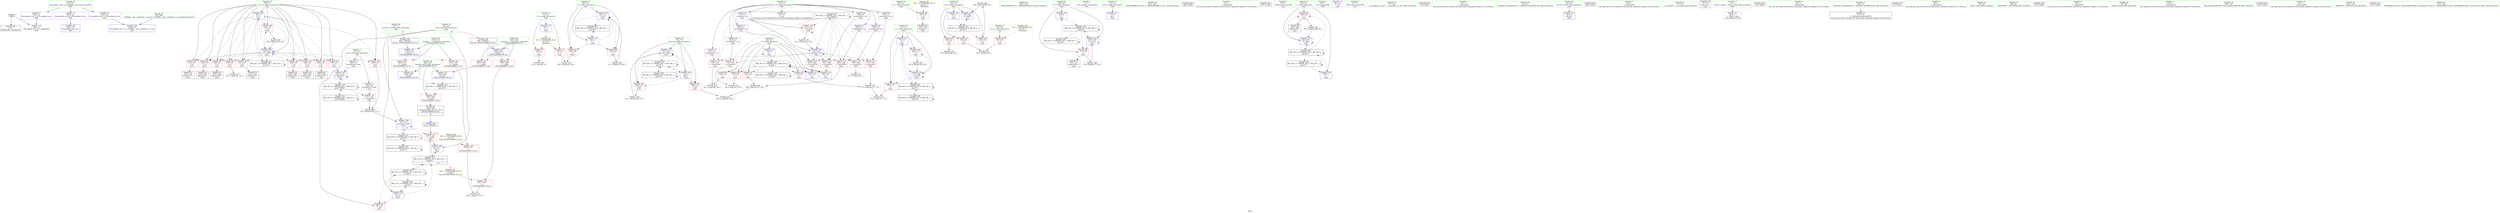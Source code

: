 digraph "SVFG" {
	label="SVFG";

	Node0x559f73085ac0 [shape=record,color=grey,label="{NodeID: 0\nNullPtr}"];
	Node0x559f73085ac0 -> Node0x559f730ab930[style=solid];
	Node0x559f73085ac0 -> Node0x559f730b0db0[style=solid];
	Node0x559f730ab1f0 [shape=record,color=red,label="{NodeID: 97\n159\<--70\n\<--i11\nmain\n}"];
	Node0x559f730ab1f0 -> Node0x559f730abf70[style=solid];
	Node0x559f73090f30 [shape=record,color=green,label="{NodeID: 14\n8\<--10\nn\<--n_field_insensitive\nGlob }"];
	Node0x559f73090f30 -> Node0x559f730ad2b0[style=solid];
	Node0x559f73090f30 -> Node0x559f730ad380[style=solid];
	Node0x559f73090f30 -> Node0x559f730b09e0[style=solid];
	Node0x559f730aad30 [shape=record,color=red,label="{NodeID: 111\n154\<--153\n\<--arrayidx21\nmain\n}"];
	Node0x559f730aad30 -> Node0x559f730b70d0[style=solid];
	Node0x559f730a9750 [shape=record,color=green,label="{NodeID: 28\n60\<--61\na\<--a_field_insensitive\nmain\n}"];
	Node0x559f730a9750 -> Node0x559f730ad930[style=solid];
	Node0x559f730b6650 [shape=record,color=grey,label="{NodeID: 208\n240 = Binary(239, 90, )\n}"];
	Node0x559f730b6650 -> Node0x559f730b2090[style=solid];
	Node0x559f730b0910 [shape=record,color=red,label="{NodeID: 125\n277\<--276\n\<--\n_ZSt3minIiERKT_S2_S2_\n}"];
	Node0x559f730b0910 -> Node0x559f730b6dd0[style=solid];
	Node0x559f730aa3a0 [shape=record,color=green,label="{NodeID: 42\n129\<--130\n_ZNSolsEPFRSoS_E\<--_ZNSolsEPFRSoS_E_field_insensitive\n}"];
	Node0x559f730b1530 [shape=record,color=blue,label="{NodeID: 139\n68\<--9\nr\<--\nmain\n}"];
	Node0x559f730b1530 -> Node0x559f730c0710[style=dashed];
	Node0x559f730ac040 [shape=record,color=black,label="{NodeID: 56\n169\<--168\nidxprom30\<--\nmain\n}"];
	Node0x559f730b2090 [shape=record,color=blue,label="{NodeID: 153\n56\<--240\ntt\<--inc66\nmain\n}"];
	Node0x559f730b2090 -> Node0x559f730c5520[style=dashed];
	Node0x559f730acba0 [shape=record,color=purple,label="{NodeID: 70\n200\<--13\narrayidx45\<--col\nmain\n}"];
	Node0x559f730acba0 -> Node0x559f730b0170[style=solid];
	Node0x559f730c7e10 [shape=record,color=black,label="{NodeID: 250\nMR_28V_2 = PHI(MR_28V_3, MR_28V_1, )\npts\{77 \}\n}"];
	Node0x559f730c7e10 -> Node0x559f730c1b10[style=dashed];
	Node0x559f730c7e10 -> Node0x559f730c7e10[style=dashed];
	Node0x559f730ad790 [shape=record,color=red,label="{NodeID: 84\n104\<--58\n\<--i\nmain\n}"];
	Node0x559f730ad790 -> Node0x559f730b6950[style=solid];
	Node0x559f73080440 [shape=record,color=green,label="{NodeID: 1\n7\<--1\n__dso_handle\<--dummyObj\nGlob }"];
	Node0x559f730ab2c0 [shape=record,color=red,label="{NodeID: 98\n168\<--70\n\<--i11\nmain\n}"];
	Node0x559f730ab2c0 -> Node0x559f730ac040[style=solid];
	Node0x559f73091030 [shape=record,color=green,label="{NodeID: 15\n11\<--12\nm\<--m_field_insensitive\nGlob }"];
	Node0x559f73091030 -> Node0x559f730b0ab0[style=solid];
	Node0x559f730d0c10 [shape=record,color=yellow,style=double,label="{NodeID: 278\n6V_1 = ENCHI(MR_6V_0)\npts\{55 \}\nFun[main]}"];
	Node0x559f730d0c10 -> Node0x559f730ad450[style=dashed];
	Node0x559f730aae00 [shape=record,color=red,label="{NodeID: 112\n162\<--161\n\<--arrayidx26\nmain\n}"];
	Node0x559f730aae00 -> Node0x559f730b7550[style=solid];
	Node0x559f730a9820 [shape=record,color=green,label="{NodeID: 29\n62\<--63\nans\<--ans_field_insensitive\nmain\n|{|<s3>10}}"];
	Node0x559f730a9820 -> Node0x559f730ada00[style=solid];
	Node0x559f730a9820 -> Node0x559f730b12c0[style=solid];
	Node0x559f730a9820 -> Node0x559f730b1d50[style=solid];
	Node0x559f730a9820:s3 -> Node0x559f730e4070[style=solid,color=red];
	Node0x559f730b67d0 [shape=record,color=grey,label="{NodeID: 209\n212 = Binary(205, 211, )\n}"];
	Node0x559f730b67d0 -> Node0x559f730b1c80[style=solid];
	Node0x559f730b09e0 [shape=record,color=blue,label="{NodeID: 126\n8\<--9\nn\<--\nGlob }"];
	Node0x559f730b09e0 -> Node0x559f730d0010[style=dashed];
	Node0x559f730aa4a0 [shape=record,color=green,label="{NodeID: 43\n215\<--216\n_ZSt3minIiERKT_S2_S2_\<--_ZSt3minIiERKT_S2_S2__field_insensitive\n}"];
	Node0x559f730b1600 [shape=record,color=blue,label="{NodeID: 140\n70\<--9\ni11\<--\nmain\n}"];
	Node0x559f730b1600 -> Node0x559f730adfb0[style=dashed];
	Node0x559f730b1600 -> Node0x559f730ae080[style=dashed];
	Node0x559f730b1600 -> Node0x559f730ab120[style=dashed];
	Node0x559f730b1600 -> Node0x559f730ab1f0[style=dashed];
	Node0x559f730b1600 -> Node0x559f730ab2c0[style=dashed];
	Node0x559f730b1600 -> Node0x559f730ab390[style=dashed];
	Node0x559f730b1600 -> Node0x559f730ab460[style=dashed];
	Node0x559f730b1600 -> Node0x559f730ab530[style=dashed];
	Node0x559f730b1600 -> Node0x559f730ab600[style=dashed];
	Node0x559f730b1600 -> Node0x559f730ab6d0[style=dashed];
	Node0x559f730b1600 -> Node0x559f730ab7a0[style=dashed];
	Node0x559f730b1600 -> Node0x559f730b1fc0[style=dashed];
	Node0x559f730b1600 -> Node0x559f730c6f10[style=dashed];
	Node0x559f730ac110 [shape=record,color=black,label="{NodeID: 57\n180\<--177\nidxprom35\<--\nmain\n}"];
	Node0x559f730e3630 [shape=record,color=black,label="{NodeID: 320\n236 = PHI()\n}"];
	Node0x559f730b2160 [shape=record,color=blue,label="{NodeID: 154\n268\<--264\n__a.addr\<--__a\n_ZSt3minIiERKT_S2_S2_\n}"];
	Node0x559f730b2160 -> Node0x559f730b0500[style=dashed];
	Node0x559f730b2160 -> Node0x559f730b05d0[style=dashed];
	Node0x559f730acc70 [shape=record,color=purple,label="{NodeID: 71\n226\<--13\narrayidx58\<--col\nmain\n}"];
	Node0x559f730acc70 -> Node0x559f730b0360[style=solid];
	Node0x559f730c8310 [shape=record,color=black,label="{NodeID: 251\nMR_30V_2 = PHI(MR_30V_3, MR_30V_1, )\npts\{150000 \}\n}"];
	Node0x559f730c8310 -> Node0x559f730aab90[style=dashed];
	Node0x559f730c8310 -> Node0x559f730aac60[style=dashed];
	Node0x559f730c8310 -> Node0x559f730aad30[style=dashed];
	Node0x559f730c8310 -> Node0x559f730aae00[style=dashed];
	Node0x559f730c8310 -> Node0x559f730aaed0[style=dashed];
	Node0x559f730c8310 -> Node0x559f730aafa0[style=dashed];
	Node0x559f730c8310 -> Node0x559f730b0170[style=dashed];
	Node0x559f730c8310 -> Node0x559f730b0360[style=dashed];
	Node0x559f730c8310 -> Node0x559f730b1120[style=dashed];
	Node0x559f730c8310 -> Node0x559f730c8310[style=dashed];
	Node0x559f730ad860 [shape=record,color=red,label="{NodeID: 85\n116\<--58\n\<--i\nmain\n}"];
	Node0x559f730ad860 -> Node0x559f730aed40[style=solid];
	Node0x559f730a3680 [shape=record,color=green,label="{NodeID: 2\n9\<--1\n\<--dummyObj\nCan only get source location for instruction, argument, global var or function.}"];
	Node0x559f730ab390 [shape=record,color=red,label="{NodeID: 99\n176\<--70\n\<--i11\nmain\n}"];
	Node0x559f730ab390 -> Node0x559f730b1870[style=solid];
	Node0x559f730853d0 [shape=record,color=green,label="{NodeID: 16\n13\<--15\ncol\<--col_field_insensitive\nGlob }"];
	Node0x559f730853d0 -> Node0x559f730abb00[style=solid];
	Node0x559f730853d0 -> Node0x559f730ac6c0[style=solid];
	Node0x559f730853d0 -> Node0x559f730ac790[style=solid];
	Node0x559f730853d0 -> Node0x559f730ac860[style=solid];
	Node0x559f730853d0 -> Node0x559f730ac930[style=solid];
	Node0x559f730853d0 -> Node0x559f730aca00[style=solid];
	Node0x559f730853d0 -> Node0x559f730acad0[style=solid];
	Node0x559f730853d0 -> Node0x559f730acba0[style=solid];
	Node0x559f730853d0 -> Node0x559f730acc70[style=solid];
	Node0x559f730aaed0 [shape=record,color=red,label="{NodeID: 113\n171\<--170\n\<--arrayidx31\nmain\n}"];
	Node0x559f730aaed0 -> Node0x559f730aeec0[style=solid];
	Node0x559f730a98f0 [shape=record,color=green,label="{NodeID: 30\n64\<--65\nc\<--c_field_insensitive\nmain\n}"];
	Node0x559f730a98f0 -> Node0x559f730adad0[style=solid];
	Node0x559f730a98f0 -> Node0x559f730adba0[style=solid];
	Node0x559f730a98f0 -> Node0x559f730adc70[style=solid];
	Node0x559f730a98f0 -> Node0x559f730add40[style=solid];
	Node0x559f730a98f0 -> Node0x559f730b1390[style=solid];
	Node0x559f730a98f0 -> Node0x559f730b1a10[style=solid];
	Node0x559f730a98f0 -> Node0x559f730b1ef0[style=solid];
	Node0x559f730c50c0 [shape=record,color=yellow,style=double,label="{NodeID: 293\n14V_1 = ENCHI(MR_14V_0)\npts\{63 \}\nFun[_ZSt3minIiERKT_S2_S2_]}"];
	Node0x559f730c50c0 -> Node0x559f730b0910[style=dashed];
	Node0x559f730b6950 [shape=record,color=grey,label="{NodeID: 210\n106 = cmp(104, 105, )\n}"];
	Node0x559f730b0ab0 [shape=record,color=blue,label="{NodeID: 127\n11\<--9\nm\<--\nGlob }"];
	Node0x559f730aa5a0 [shape=record,color=green,label="{NodeID: 44\n266\<--267\nretval\<--retval_field_insensitive\n_ZSt3minIiERKT_S2_S2_\n}"];
	Node0x559f730aa5a0 -> Node0x559f730b0430[style=solid];
	Node0x559f730aa5a0 -> Node0x559f730b2300[style=solid];
	Node0x559f730aa5a0 -> Node0x559f730b23d0[style=solid];
	Node0x559f730b16d0 [shape=record,color=blue,label="{NodeID: 141\n72\<--9\nj\<--\nmain\n}"];
	Node0x559f730b16d0 -> Node0x559f730ab870[style=dashed];
	Node0x559f730b16d0 -> Node0x559f730aa920[style=dashed];
	Node0x559f730b16d0 -> Node0x559f730b1940[style=dashed];
	Node0x559f730b16d0 -> Node0x559f730c1110[style=dashed];
	Node0x559f730ac1e0 [shape=record,color=black,label="{NodeID: 58\n189\<--188\nidxprom40\<--\nmain\n}"];
	Node0x559f730e3fa0 [shape=record,color=black,label="{NodeID: 321\n237 = PHI()\n}"];
	Node0x559f730b2230 [shape=record,color=blue,label="{NodeID: 155\n270\<--265\n__b.addr\<--__b\n_ZSt3minIiERKT_S2_S2_\n}"];
	Node0x559f730b2230 -> Node0x559f730b06a0[style=dashed];
	Node0x559f730b2230 -> Node0x559f730b0770[style=dashed];
	Node0x559f730acd40 [shape=record,color=purple,label="{NodeID: 72\n181\<--16\narrayidx36\<--mas\nmain\n}"];
	Node0x559f730acd40 -> Node0x559f730b1870[style=solid];
	Node0x559f730c8810 [shape=record,color=black,label="{NodeID: 252\nMR_32V_2 = PHI(MR_32V_3, MR_32V_1, )\npts\{170000 \}\n}"];
	Node0x559f730c8810 -> Node0x559f730c2010[style=dashed];
	Node0x559f730c8810 -> Node0x559f730c8810[style=dashed];
	Node0x559f730ad930 [shape=record,color=red,label="{NodeID: 86\n109\<--60\n\<--a\nmain\n}"];
	Node0x559f730ad930 -> Node0x559f730abd00[style=solid];
	Node0x559f73080a00 [shape=record,color=green,label="{NodeID: 3\n18\<--1\n_ZSt3cin\<--dummyObj\nGlob }"];
	Node0x559f730ab460 [shape=record,color=red,label="{NodeID: 100\n188\<--70\n\<--i11\nmain\n}"];
	Node0x559f730ab460 -> Node0x559f730ac1e0[style=solid];
	Node0x559f730854d0 [shape=record,color=green,label="{NodeID: 17\n16\<--17\nmas\<--mas_field_insensitive\nGlob }"];
	Node0x559f730854d0 -> Node0x559f730acd40[style=solid];
	Node0x559f730854d0 -> Node0x559f730ace10[style=solid];
	Node0x559f730aafa0 [shape=record,color=red,label="{NodeID: 114\n191\<--190\n\<--arrayidx41\nmain\n}"];
	Node0x559f730aafa0 -> Node0x559f730b1a10[style=solid];
	Node0x559f730a99c0 [shape=record,color=green,label="{NodeID: 31\n66\<--67\nl\<--l_field_insensitive\nmain\n}"];
	Node0x559f730a99c0 -> Node0x559f730ade10[style=solid];
	Node0x559f730a99c0 -> Node0x559f730b1460[style=solid];
	Node0x559f730a99c0 -> Node0x559f730b1bb0[style=solid];
	Node0x559f730c51a0 [shape=record,color=yellow,style=double,label="{NodeID: 294\n28V_1 = ENCHI(MR_28V_0)\npts\{77 \}\nFun[_ZSt3minIiERKT_S2_S2_]}"];
	Node0x559f730c51a0 -> Node0x559f730b0840[style=dashed];
	Node0x559f730b6ad0 [shape=record,color=grey,label="{NodeID: 211\n86 = cmp(84, 85, )\n}"];
	Node0x559f730b0bb0 [shape=record,color=blue,label="{NodeID: 128\n292\<--23\nllvm.global_ctors_0\<--\nGlob }"];
	Node0x559f730aa670 [shape=record,color=green,label="{NodeID: 45\n268\<--269\n__a.addr\<--__a.addr_field_insensitive\n_ZSt3minIiERKT_S2_S2_\n}"];
	Node0x559f730aa670 -> Node0x559f730b0500[style=solid];
	Node0x559f730aa670 -> Node0x559f730b05d0[style=solid];
	Node0x559f730aa670 -> Node0x559f730b2160[style=solid];
	Node0x559f730bfd10 [shape=record,color=black,label="{NodeID: 225\nMR_16V_5 = PHI(MR_16V_6, MR_16V_4, )\npts\{65 \}\n}"];
	Node0x559f730bfd10 -> Node0x559f730adad0[style=dashed];
	Node0x559f730bfd10 -> Node0x559f730adba0[style=dashed];
	Node0x559f730bfd10 -> Node0x559f730adc70[style=dashed];
	Node0x559f730bfd10 -> Node0x559f730add40[style=dashed];
	Node0x559f730bfd10 -> Node0x559f730b1a10[style=dashed];
	Node0x559f730bfd10 -> Node0x559f730b1ef0[style=dashed];
	Node0x559f730bfd10 -> Node0x559f730bfd10[style=dashed];
	Node0x559f730bfd10 -> Node0x559f730c6010[style=dashed];
	Node0x559f730b17a0 [shape=record,color=blue,label="{NodeID: 142\n68\<--178\nr\<--inc34\nmain\n}"];
	Node0x559f730b17a0 -> Node0x559f730adee0[style=dashed];
	Node0x559f730b17a0 -> Node0x559f730b17a0[style=dashed];
	Node0x559f730b17a0 -> Node0x559f730c0710[style=dashed];
	Node0x559f730ac2b0 [shape=record,color=black,label="{NodeID: 59\n199\<--198\nidxprom44\<--\nmain\n}"];
	Node0x559f730e4070 [shape=record,color=black,label="{NodeID: 322\n264 = PHI(62, )\n0th arg _ZSt3minIiERKT_S2_S2_ }"];
	Node0x559f730e4070 -> Node0x559f730b2160[style=solid];
	Node0x559f730b2300 [shape=record,color=blue,label="{NodeID: 156\n266\<--280\nretval\<--\n_ZSt3minIiERKT_S2_S2_\n}"];
	Node0x559f730b2300 -> Node0x559f730cfb10[style=dashed];
	Node0x559f730ace10 [shape=record,color=purple,label="{NodeID: 73\n210\<--16\narrayidx51\<--mas\nmain\n}"];
	Node0x559f730ace10 -> Node0x559f730b0200[style=solid];
	Node0x559f730ada00 [shape=record,color=red,label="{NodeID: 87\n235\<--62\n\<--ans\nmain\n}"];
	Node0x559f73080a90 [shape=record,color=green,label="{NodeID: 4\n19\<--1\n.str\<--dummyObj\nGlob }"];
	Node0x559f730ab530 [shape=record,color=red,label="{NodeID: 101\n198\<--70\n\<--i11\nmain\n}"];
	Node0x559f730ab530 -> Node0x559f730ac2b0[style=solid];
	Node0x559f730855d0 [shape=record,color=green,label="{NodeID: 18\n22\<--26\nllvm.global_ctors\<--llvm.global_ctors_field_insensitive\nGlob }"];
	Node0x559f730855d0 -> Node0x559f730acfb0[style=solid];
	Node0x559f730855d0 -> Node0x559f730ad0b0[style=solid];
	Node0x559f730855d0 -> Node0x559f730ad1b0[style=solid];
	Node0x559f730d0eb0 [shape=record,color=yellow,style=double,label="{NodeID: 281\n12V_1 = ENCHI(MR_12V_0)\npts\{61 \}\nFun[main]}"];
	Node0x559f730d0eb0 -> Node0x559f730ad930[style=dashed];
	Node0x559f730aea40 [shape=record,color=grey,label="{NodeID: 198\n221 = Binary(220, 90, )\n}"];
	Node0x559f730aea40 -> Node0x559f730b1e20[style=solid];
	Node0x559f730b0170 [shape=record,color=red,label="{NodeID: 115\n201\<--200\n\<--arrayidx45\nmain\n}"];
	Node0x559f730b0170 -> Node0x559f730af040[style=solid];
	Node0x559f730a9a90 [shape=record,color=green,label="{NodeID: 32\n68\<--69\nr\<--r_field_insensitive\nmain\n}"];
	Node0x559f730a9a90 -> Node0x559f730adee0[style=solid];
	Node0x559f730a9a90 -> Node0x559f730b1530[style=solid];
	Node0x559f730a9a90 -> Node0x559f730b17a0[style=solid];
	Node0x559f730b6c50 [shape=record,color=grey,label="{NodeID: 212\n203 = cmp(196, 202, )\n}"];
	Node0x559f730b0cb0 [shape=record,color=blue,label="{NodeID: 129\n293\<--24\nllvm.global_ctors_1\<--_GLOBAL__sub_I_ashmelev_1_0.cpp\nGlob }"];
	Node0x559f730aa740 [shape=record,color=green,label="{NodeID: 46\n270\<--271\n__b.addr\<--__b.addr_field_insensitive\n_ZSt3minIiERKT_S2_S2_\n}"];
	Node0x559f730aa740 -> Node0x559f730b06a0[style=solid];
	Node0x559f730aa740 -> Node0x559f730b0770[style=solid];
	Node0x559f730aa740 -> Node0x559f730b2230[style=solid];
	Node0x559f730c0210 [shape=record,color=black,label="{NodeID: 226\nMR_18V_5 = PHI(MR_18V_6, MR_18V_4, )\npts\{67 \}\n}"];
	Node0x559f730c0210 -> Node0x559f730ade10[style=dashed];
	Node0x559f730c0210 -> Node0x559f730b1bb0[style=dashed];
	Node0x559f730c0210 -> Node0x559f730c0210[style=dashed];
	Node0x559f730c0210 -> Node0x559f730c6510[style=dashed];
	Node0x559f730b1870 [shape=record,color=blue,label="{NodeID: 143\n181\<--176\narrayidx36\<--\nmain\n}"];
	Node0x559f730b1870 -> Node0x559f730b1870[style=dashed];
	Node0x559f730b1870 -> Node0x559f730c2010[style=dashed];
	Node0x559f730ac380 [shape=record,color=black,label="{NodeID: 60\n209\<--206\nidxprom50\<--\nmain\n}"];
	Node0x559f730e4230 [shape=record,color=black,label="{NodeID: 323\n265 = PHI(76, )\n1st arg _ZSt3minIiERKT_S2_S2_ }"];
	Node0x559f730e4230 -> Node0x559f730b2230[style=solid];
	Node0x559f730b23d0 [shape=record,color=blue,label="{NodeID: 157\n266\<--283\nretval\<--\n_ZSt3minIiERKT_S2_S2_\n}"];
	Node0x559f730b23d0 -> Node0x559f730cfb10[style=dashed];
	Node0x559f730acee0 [shape=record,color=purple,label="{NodeID: 74\n91\<--19\n\<--.str\nmain\n}"];
	Node0x559f730adad0 [shape=record,color=red,label="{NodeID: 88\n150\<--64\n\<--c\nmain\n}"];
	Node0x559f730adad0 -> Node0x559f730b70d0[style=solid];
	Node0x559f73080b20 [shape=record,color=green,label="{NodeID: 5\n21\<--1\n_ZSt4cout\<--dummyObj\nGlob }"];
	Node0x559f730ab600 [shape=record,color=red,label="{NodeID: 102\n205\<--70\n\<--i11\nmain\n}"];
	Node0x559f730ab600 -> Node0x559f730b67d0[style=solid];
	Node0x559f73084db0 [shape=record,color=green,label="{NodeID: 19\n27\<--28\n__cxx_global_var_init\<--__cxx_global_var_init_field_insensitive\n}"];
	Node0x559f730aebc0 [shape=record,color=grey,label="{NodeID: 199\n113 = Binary(112, 90, )\n}"];
	Node0x559f730aebc0 -> Node0x559f730b1120[style=solid];
	Node0x559f730b0200 [shape=record,color=red,label="{NodeID: 116\n211\<--210\n\<--arrayidx51\nmain\n}"];
	Node0x559f730b0200 -> Node0x559f730b67d0[style=solid];
	Node0x559f730a9b60 [shape=record,color=green,label="{NodeID: 33\n70\<--71\ni11\<--i11_field_insensitive\nmain\n}"];
	Node0x559f730a9b60 -> Node0x559f730adfb0[style=solid];
	Node0x559f730a9b60 -> Node0x559f730ae080[style=solid];
	Node0x559f730a9b60 -> Node0x559f730ab120[style=solid];
	Node0x559f730a9b60 -> Node0x559f730ab1f0[style=solid];
	Node0x559f730a9b60 -> Node0x559f730ab2c0[style=solid];
	Node0x559f730a9b60 -> Node0x559f730ab390[style=solid];
	Node0x559f730a9b60 -> Node0x559f730ab460[style=solid];
	Node0x559f730a9b60 -> Node0x559f730ab530[style=solid];
	Node0x559f730a9b60 -> Node0x559f730ab600[style=solid];
	Node0x559f730a9b60 -> Node0x559f730ab6d0[style=solid];
	Node0x559f730a9b60 -> Node0x559f730ab7a0[style=solid];
	Node0x559f730a9b60 -> Node0x559f730b1600[style=solid];
	Node0x559f730a9b60 -> Node0x559f730b1fc0[style=solid];
	Node0x559f730b6dd0 [shape=record,color=grey,label="{NodeID: 213\n278 = cmp(275, 277, )\n}"];
	Node0x559f730b0db0 [shape=record,color=blue, style = dotted,label="{NodeID: 130\n294\<--3\nllvm.global_ctors_2\<--dummyVal\nGlob }"];
	Node0x559f730aa810 [shape=record,color=green,label="{NodeID: 47\n24\<--288\n_GLOBAL__sub_I_ashmelev_1_0.cpp\<--_GLOBAL__sub_I_ashmelev_1_0.cpp_field_insensitive\n}"];
	Node0x559f730aa810 -> Node0x559f730b0cb0[style=solid];
	Node0x559f730c0710 [shape=record,color=black,label="{NodeID: 227\nMR_20V_5 = PHI(MR_20V_6, MR_20V_4, )\npts\{69 \}\n}"];
	Node0x559f730c0710 -> Node0x559f730adee0[style=dashed];
	Node0x559f730c0710 -> Node0x559f730b17a0[style=dashed];
	Node0x559f730c0710 -> Node0x559f730c0710[style=dashed];
	Node0x559f730c0710 -> Node0x559f730c6a10[style=dashed];
	Node0x559f730b1940 [shape=record,color=blue,label="{NodeID: 144\n72\<--185\nj\<--inc38\nmain\n}"];
	Node0x559f730b1940 -> Node0x559f730ab870[style=dashed];
	Node0x559f730b1940 -> Node0x559f730aa920[style=dashed];
	Node0x559f730b1940 -> Node0x559f730b1940[style=dashed];
	Node0x559f730b1940 -> Node0x559f730c1110[style=dashed];
	Node0x559f730ac450 [shape=record,color=black,label="{NodeID: 61\n225\<--224\nidxprom57\<--\nmain\n}"];
	Node0x559f730e4780 [shape=record,color=black,label="{NodeID: 324\n79 = PHI()\n}"];
	Node0x559f730c5520 [shape=record,color=black,label="{NodeID: 241\nMR_8V_3 = PHI(MR_8V_4, MR_8V_2, )\npts\{57 \}\n}"];
	Node0x559f730c5520 -> Node0x559f730ad520[style=dashed];
	Node0x559f730c5520 -> Node0x559f730ad5f0[style=dashed];
	Node0x559f730c5520 -> Node0x559f730ad6c0[style=dashed];
	Node0x559f730c5520 -> Node0x559f730b2090[style=dashed];
	Node0x559f730acfb0 [shape=record,color=purple,label="{NodeID: 75\n292\<--22\nllvm.global_ctors_0\<--llvm.global_ctors\nGlob }"];
	Node0x559f730acfb0 -> Node0x559f730b0bb0[style=solid];
	Node0x559f730adba0 [shape=record,color=red,label="{NodeID: 89\n158\<--64\n\<--c\nmain\n}"];
	Node0x559f730adba0 -> Node0x559f730b7550[style=solid];
	Node0x559f73084b30 [shape=record,color=green,label="{NodeID: 6\n23\<--1\n\<--dummyObj\nCan only get source location for instruction, argument, global var or function.}"];
	Node0x559f730ab6d0 [shape=record,color=red,label="{NodeID: 103\n224\<--70\n\<--i11\nmain\n}"];
	Node0x559f730ab6d0 -> Node0x559f730ac450[style=solid];
	Node0x559f73084eb0 [shape=record,color=green,label="{NodeID: 20\n31\<--32\n_ZNSt8ios_base4InitC1Ev\<--_ZNSt8ios_base4InitC1Ev_field_insensitive\n}"];
	Node0x559f730aed40 [shape=record,color=grey,label="{NodeID: 200\n117 = Binary(116, 90, )\n}"];
	Node0x559f730aed40 -> Node0x559f730b11f0[style=solid];
	Node0x559f730b0290 [shape=record,color=red,label="{NodeID: 117\n217\<--214\n\<--call53\nmain\n}"];
	Node0x559f730b0290 -> Node0x559f730b1d50[style=solid];
	Node0x559f730a9c30 [shape=record,color=green,label="{NodeID: 34\n72\<--73\nj\<--j_field_insensitive\nmain\n}"];
	Node0x559f730a9c30 -> Node0x559f730ab870[style=solid];
	Node0x559f730a9c30 -> Node0x559f730aa920[style=solid];
	Node0x559f730a9c30 -> Node0x559f730b16d0[style=solid];
	Node0x559f730a9c30 -> Node0x559f730b1940[style=solid];
	Node0x559f730b6f50 [shape=record,color=grey,label="{NodeID: 214\n147 = cmp(146, 9, )\n}"];
	Node0x559f730b0eb0 [shape=record,color=blue,label="{NodeID: 131\n52\<--9\nretval\<--\nmain\n}"];
	Node0x559f730ab930 [shape=record,color=black,label="{NodeID: 48\n2\<--3\ndummyVal\<--dummyVal\n}"];
	Node0x559f730b1a10 [shape=record,color=blue,label="{NodeID: 145\n64\<--191\nc\<--\nmain\n}"];
	Node0x559f730b1a10 -> Node0x559f730bfd10[style=dashed];
	Node0x559f730ac520 [shape=record,color=black,label="{NodeID: 62\n263\<--286\n_ZSt3minIiERKT_S2_S2__ret\<--\n_ZSt3minIiERKT_S2_S2_\n|{<s0>10}}"];
	Node0x559f730ac520:s0 -> Node0x559f730e4c80[style=solid,color=blue];
	Node0x559f730e4880 [shape=record,color=black,label="{NodeID: 325\n108 = PHI()\n}"];
	Node0x559f730c5610 [shape=record,color=black,label="{NodeID: 242\nMR_10V_2 = PHI(MR_10V_4, MR_10V_1, )\npts\{59 \}\n}"];
	Node0x559f730c5610 -> Node0x559f730b1050[style=dashed];
	Node0x559f730ad0b0 [shape=record,color=purple,label="{NodeID: 76\n293\<--22\nllvm.global_ctors_1\<--llvm.global_ctors\nGlob }"];
	Node0x559f730ad0b0 -> Node0x559f730b0cb0[style=solid];
	Node0x559f730adc70 [shape=record,color=red,label="{NodeID: 90\n172\<--64\n\<--c\nmain\n}"];
	Node0x559f730adc70 -> Node0x559f730aeec0[style=solid];
	Node0x559f73084bc0 [shape=record,color=green,label="{NodeID: 7\n90\<--1\n\<--dummyObj\nCan only get source location for instruction, argument, global var or function.}"];
	Node0x559f730ab7a0 [shape=record,color=red,label="{NodeID: 104\n231\<--70\n\<--i11\nmain\n}"];
	Node0x559f730ab7a0 -> Node0x559f730b61d0[style=solid];
	Node0x559f73084fb0 [shape=record,color=green,label="{NodeID: 21\n37\<--38\n__cxa_atexit\<--__cxa_atexit_field_insensitive\n}"];
	Node0x559f730aeec0 [shape=record,color=grey,label="{NodeID: 201\n173 = Binary(171, 172, )\n}"];
	Node0x559f730aeec0 -> Node0x559f730b7250[style=solid];
	Node0x559f730b0360 [shape=record,color=red,label="{NodeID: 118\n227\<--226\n\<--arrayidx58\nmain\n}"];
	Node0x559f730b0360 -> Node0x559f730b1ef0[style=solid];
	Node0x559f730a9d00 [shape=record,color=green,label="{NodeID: 35\n74\<--75\nj42\<--j42_field_insensitive\nmain\n}"];
	Node0x559f730a9d00 -> Node0x559f730aa9f0[style=solid];
	Node0x559f730a9d00 -> Node0x559f730aaac0[style=solid];
	Node0x559f730a9d00 -> Node0x559f730b1ae0[style=solid];
	Node0x559f730a9d00 -> Node0x559f730b1e20[style=solid];
	Node0x559f730b70d0 [shape=record,color=grey,label="{NodeID: 215\n155 = cmp(150, 154, )\n}"];
	Node0x559f730b0f80 [shape=record,color=blue,label="{NodeID: 132\n56\<--9\ntt\<--\nmain\n}"];
	Node0x559f730b0f80 -> Node0x559f730c5520[style=dashed];
	Node0x559f730aba30 [shape=record,color=black,label="{NodeID: 49\n51\<--9\nmain_ret\<--\nmain\n}"];
	Node0x559f730c1110 [shape=record,color=black,label="{NodeID: 229\nMR_24V_4 = PHI(MR_24V_5, MR_24V_2, )\npts\{73 \}\n}"];
	Node0x559f730c1110 -> Node0x559f730b16d0[style=dashed];
	Node0x559f730c1110 -> Node0x559f730c1110[style=dashed];
	Node0x559f730c1110 -> Node0x559f730c7410[style=dashed];
	Node0x559f730b1ae0 [shape=record,color=blue,label="{NodeID: 146\n74\<--9\nj42\<--\nmain\n}"];
	Node0x559f730b1ae0 -> Node0x559f730aa9f0[style=dashed];
	Node0x559f730b1ae0 -> Node0x559f730aaac0[style=dashed];
	Node0x559f730b1ae0 -> Node0x559f730b1e20[style=dashed];
	Node0x559f730b1ae0 -> Node0x559f730c1610[style=dashed];
	Node0x559f730ac5f0 [shape=record,color=purple,label="{NodeID: 63\n33\<--4\n\<--_ZStL8__ioinit\n__cxx_global_var_init\n}"];
	Node0x559f730e4980 [shape=record,color=black,label="{NodeID: 326\n34 = PHI()\n}"];
	Node0x559f730c5b10 [shape=record,color=black,label="{NodeID: 243\nMR_14V_2 = PHI(MR_14V_3, MR_14V_1, )\npts\{63 \}\n}"];
	Node0x559f730c5b10 -> Node0x559f730b12c0[style=dashed];
	Node0x559f730c5b10 -> Node0x559f730c5b10[style=dashed];
	Node0x559f730ad1b0 [shape=record,color=purple,label="{NodeID: 77\n294\<--22\nllvm.global_ctors_2\<--llvm.global_ctors\nGlob }"];
	Node0x559f730ad1b0 -> Node0x559f730b0db0[style=solid];
	Node0x559f730add40 [shape=record,color=red,label="{NodeID: 91\n197\<--64\n\<--c\nmain\n}"];
	Node0x559f730add40 -> Node0x559f730af040[style=solid];
	Node0x559f73084c50 [shape=record,color=green,label="{NodeID: 8\n97\<--1\n\<--dummyObj\nCan only get source location for instruction, argument, global var or function.}"];
	Node0x559f730ab870 [shape=record,color=red,label="{NodeID: 105\n167\<--72\n\<--j\nmain\n}"];
	Node0x559f730ab870 -> Node0x559f730b7250[style=solid];
	Node0x559f730a9210 [shape=record,color=green,label="{NodeID: 22\n36\<--42\n_ZNSt8ios_base4InitD1Ev\<--_ZNSt8ios_base4InitD1Ev_field_insensitive\n}"];
	Node0x559f730a9210 -> Node0x559f730abc00[style=solid];
	Node0x559f730af040 [shape=record,color=grey,label="{NodeID: 202\n202 = Binary(197, 201, )\n}"];
	Node0x559f730af040 -> Node0x559f730b6c50[style=solid];
	Node0x559f730b0430 [shape=record,color=red,label="{NodeID: 119\n286\<--266\n\<--retval\n_ZSt3minIiERKT_S2_S2_\n}"];
	Node0x559f730b0430 -> Node0x559f730ac520[style=solid];
	Node0x559f730a9dd0 [shape=record,color=green,label="{NodeID: 36\n76\<--77\nref.tmp\<--ref.tmp_field_insensitive\nmain\n|{|<s1>10}}"];
	Node0x559f730a9dd0 -> Node0x559f730b1c80[style=solid];
	Node0x559f730a9dd0:s1 -> Node0x559f730e4230[style=solid,color=red];
	Node0x559f730b7250 [shape=record,color=grey,label="{NodeID: 216\n174 = cmp(167, 173, )\n}"];
	Node0x559f730b1050 [shape=record,color=blue,label="{NodeID: 133\n58\<--9\ni\<--\nmain\n}"];
	Node0x559f730b1050 -> Node0x559f730ad790[style=dashed];
	Node0x559f730b1050 -> Node0x559f730ad860[style=dashed];
	Node0x559f730b1050 -> Node0x559f730b11f0[style=dashed];
	Node0x559f730b1050 -> Node0x559f730c5610[style=dashed];
	Node0x559f730abb00 [shape=record,color=black,label="{NodeID: 50\n14\<--13\n\<--col\nCan only get source location for instruction, argument, global var or function.}"];
	Node0x559f730c1610 [shape=record,color=black,label="{NodeID: 230\nMR_26V_4 = PHI(MR_26V_5, MR_26V_2, )\npts\{75 \}\n}"];
	Node0x559f730c1610 -> Node0x559f730b1ae0[style=dashed];
	Node0x559f730c1610 -> Node0x559f730c1610[style=dashed];
	Node0x559f730c1610 -> Node0x559f730c7910[style=dashed];
	Node0x559f730b1bb0 [shape=record,color=blue,label="{NodeID: 147\n66\<--207\nl\<--inc49\nmain\n}"];
	Node0x559f730b1bb0 -> Node0x559f730ade10[style=dashed];
	Node0x559f730b1bb0 -> Node0x559f730b1bb0[style=dashed];
	Node0x559f730b1bb0 -> Node0x559f730c0210[style=dashed];
	Node0x559f730ac6c0 [shape=record,color=purple,label="{NodeID: 64\n111\<--13\narrayidx\<--col\nmain\n}"];
	Node0x559f730ac6c0 -> Node0x559f730aab90[style=solid];
	Node0x559f730ac6c0 -> Node0x559f730b1120[style=solid];
	Node0x559f730e4a80 [shape=record,color=black,label="{NodeID: 327\n92 = PHI()\n}"];
	Node0x559f730c6010 [shape=record,color=black,label="{NodeID: 244\nMR_16V_2 = PHI(MR_16V_3, MR_16V_1, )\npts\{65 \}\n}"];
	Node0x559f730c6010 -> Node0x559f730b1390[style=dashed];
	Node0x559f730c6010 -> Node0x559f730c6010[style=dashed];
	Node0x559f730ad2b0 [shape=record,color=red,label="{NodeID: 78\n105\<--8\n\<--n\nmain\n}"];
	Node0x559f730ad2b0 -> Node0x559f730b6950[style=solid];
	Node0x559f730ade10 [shape=record,color=red,label="{NodeID: 92\n206\<--66\n\<--l\nmain\n}"];
	Node0x559f730ade10 -> Node0x559f730ac380[style=solid];
	Node0x559f730ade10 -> Node0x559f730b6050[style=solid];
	Node0x559f730807e0 [shape=record,color=green,label="{NodeID: 9\n98\<--1\n\<--dummyObj\nCan only get source location for instruction, argument, global var or function.}"];
	Node0x559f730aa920 [shape=record,color=red,label="{NodeID: 106\n184\<--72\n\<--j\nmain\n}"];
	Node0x559f730aa920 -> Node0x559f730b64d0[style=solid];
	Node0x559f730a9310 [shape=record,color=green,label="{NodeID: 23\n49\<--50\nmain\<--main_field_insensitive\n}"];
	Node0x559f730b5ed0 [shape=record,color=grey,label="{NodeID: 203\n89 = Binary(88, 90, )\n}"];
	Node0x559f730b0500 [shape=record,color=red,label="{NodeID: 120\n276\<--268\n\<--__a.addr\n_ZSt3minIiERKT_S2_S2_\n}"];
	Node0x559f730b0500 -> Node0x559f730b0910[style=solid];
	Node0x559f730a9ea0 [shape=record,color=green,label="{NodeID: 37\n80\<--81\n_ZNSirsERi\<--_ZNSirsERi_field_insensitive\n}"];
	Node0x559f730b73d0 [shape=record,color=grey,label="{NodeID: 217\n140 = cmp(139, 141, )\n}"];
	Node0x559f730b1120 [shape=record,color=blue,label="{NodeID: 134\n111\<--113\narrayidx\<--inc\nmain\n}"];
	Node0x559f730b1120 -> Node0x559f730aab90[style=dashed];
	Node0x559f730b1120 -> Node0x559f730aac60[style=dashed];
	Node0x559f730b1120 -> Node0x559f730aad30[style=dashed];
	Node0x559f730b1120 -> Node0x559f730aae00[style=dashed];
	Node0x559f730b1120 -> Node0x559f730aaed0[style=dashed];
	Node0x559f730b1120 -> Node0x559f730aafa0[style=dashed];
	Node0x559f730b1120 -> Node0x559f730b0170[style=dashed];
	Node0x559f730b1120 -> Node0x559f730b0360[style=dashed];
	Node0x559f730b1120 -> Node0x559f730b1120[style=dashed];
	Node0x559f730b1120 -> Node0x559f730c8310[style=dashed];
	Node0x559f730abc00 [shape=record,color=black,label="{NodeID: 51\n35\<--36\n\<--_ZNSt8ios_base4InitD1Ev\nCan only get source location for instruction, argument, global var or function.}"];
	Node0x559f730c1b10 [shape=record,color=black,label="{NodeID: 231\nMR_28V_4 = PHI(MR_28V_5, MR_28V_2, )\npts\{77 \}\n}"];
	Node0x559f730c1b10 -> Node0x559f730b1c80[style=dashed];
	Node0x559f730c1b10 -> Node0x559f730c1b10[style=dashed];
	Node0x559f730c1b10 -> Node0x559f730c7e10[style=dashed];
	Node0x559f730b1c80 [shape=record,color=blue,label="{NodeID: 148\n76\<--212\nref.tmp\<--sub52\nmain\n|{|<s3>10}}"];
	Node0x559f730b1c80 -> Node0x559f730b0290[style=dashed];
	Node0x559f730b1c80 -> Node0x559f730b1c80[style=dashed];
	Node0x559f730b1c80 -> Node0x559f730c1b10[style=dashed];
	Node0x559f730b1c80:s3 -> Node0x559f730c51a0[style=dashed,color=red];
	Node0x559f730ac790 [shape=record,color=purple,label="{NodeID: 65\n145\<--13\narrayidx16\<--col\nmain\n}"];
	Node0x559f730ac790 -> Node0x559f730aac60[style=solid];
	Node0x559f730e4b80 [shape=record,color=black,label="{NodeID: 328\n95 = PHI()\n}"];
	Node0x559f730c6510 [shape=record,color=black,label="{NodeID: 245\nMR_18V_2 = PHI(MR_18V_3, MR_18V_1, )\npts\{67 \}\n}"];
	Node0x559f730c6510 -> Node0x559f730b1460[style=dashed];
	Node0x559f730c6510 -> Node0x559f730c6510[style=dashed];
	Node0x559f730ad380 [shape=record,color=red,label="{NodeID: 79\n120\<--8\n\<--n\nmain\n}"];
	Node0x559f730ad380 -> Node0x559f730b76d0[style=solid];
	Node0x559f730adee0 [shape=record,color=red,label="{NodeID: 93\n177\<--68\n\<--r\nmain\n}"];
	Node0x559f730adee0 -> Node0x559f730ac110[style=solid];
	Node0x559f730adee0 -> Node0x559f730b6350[style=solid];
	Node0x559f73080870 [shape=record,color=green,label="{NodeID: 10\n99\<--1\n\<--dummyObj\nCan only get source location for instruction, argument, global var or function.}"];
	Node0x559f730aa9f0 [shape=record,color=red,label="{NodeID: 107\n196\<--74\n\<--j42\nmain\n}"];
	Node0x559f730aa9f0 -> Node0x559f730b6c50[style=solid];
	Node0x559f730a9410 [shape=record,color=green,label="{NodeID: 24\n52\<--53\nretval\<--retval_field_insensitive\nmain\n}"];
	Node0x559f730a9410 -> Node0x559f730b0eb0[style=solid];
	Node0x559f730b6050 [shape=record,color=grey,label="{NodeID: 204\n207 = Binary(206, 90, )\n}"];
	Node0x559f730b6050 -> Node0x559f730b1bb0[style=solid];
	Node0x559f730b05d0 [shape=record,color=red,label="{NodeID: 121\n283\<--268\n\<--__a.addr\n_ZSt3minIiERKT_S2_S2_\n}"];
	Node0x559f730b05d0 -> Node0x559f730b23d0[style=solid];
	Node0x559f730a9fa0 [shape=record,color=green,label="{NodeID: 38\n93\<--94\nprintf\<--printf_field_insensitive\n}"];
	Node0x559f730b7550 [shape=record,color=grey,label="{NodeID: 218\n163 = cmp(158, 162, )\n}"];
	Node0x559f730b11f0 [shape=record,color=blue,label="{NodeID: 135\n58\<--117\ni\<--inc7\nmain\n}"];
	Node0x559f730b11f0 -> Node0x559f730ad790[style=dashed];
	Node0x559f730b11f0 -> Node0x559f730ad860[style=dashed];
	Node0x559f730b11f0 -> Node0x559f730b11f0[style=dashed];
	Node0x559f730b11f0 -> Node0x559f730c5610[style=dashed];
	Node0x559f730abd00 [shape=record,color=black,label="{NodeID: 52\n110\<--109\nidxprom\<--\nmain\n}"];
	Node0x559f730c2010 [shape=record,color=black,label="{NodeID: 232\nMR_32V_4 = PHI(MR_32V_5, MR_32V_2, )\npts\{170000 \}\n}"];
	Node0x559f730c2010 -> Node0x559f730b0200[style=dashed];
	Node0x559f730c2010 -> Node0x559f730b1870[style=dashed];
	Node0x559f730c2010 -> Node0x559f730c2010[style=dashed];
	Node0x559f730c2010 -> Node0x559f730c8810[style=dashed];
	Node0x559f730b1d50 [shape=record,color=blue,label="{NodeID: 149\n62\<--217\nans\<--\nmain\n}"];
	Node0x559f730b1d50 -> Node0x559f730be410[style=dashed];
	Node0x559f730ac860 [shape=record,color=purple,label="{NodeID: 66\n153\<--13\narrayidx21\<--col\nmain\n}"];
	Node0x559f730ac860 -> Node0x559f730aad30[style=solid];
	Node0x559f730e4c80 [shape=record,color=black,label="{NodeID: 329\n214 = PHI(263, )\n}"];
	Node0x559f730e4c80 -> Node0x559f730b0290[style=solid];
	Node0x559f730c6a10 [shape=record,color=black,label="{NodeID: 246\nMR_20V_2 = PHI(MR_20V_3, MR_20V_1, )\npts\{69 \}\n}"];
	Node0x559f730c6a10 -> Node0x559f730b1530[style=dashed];
	Node0x559f730c6a10 -> Node0x559f730c6a10[style=dashed];
	Node0x559f730ad450 [shape=record,color=red,label="{NodeID: 80\n85\<--54\n\<--tc\nmain\n}"];
	Node0x559f730ad450 -> Node0x559f730b6ad0[style=solid];
	Node0x559f730adfb0 [shape=record,color=red,label="{NodeID: 94\n139\<--70\n\<--i11\nmain\n}"];
	Node0x559f730adfb0 -> Node0x559f730b73d0[style=solid];
	Node0x559f73080900 [shape=record,color=green,label="{NodeID: 11\n133\<--1\n\<--dummyObj\nCan only get source location for instruction, argument, global var or function.}"];
	Node0x559f730aaac0 [shape=record,color=red,label="{NodeID: 108\n220\<--74\n\<--j42\nmain\n}"];
	Node0x559f730aaac0 -> Node0x559f730aea40[style=solid];
	Node0x559f730a94e0 [shape=record,color=green,label="{NodeID: 25\n54\<--55\ntc\<--tc_field_insensitive\nmain\n}"];
	Node0x559f730a94e0 -> Node0x559f730ad450[style=solid];
	Node0x559f730b61d0 [shape=record,color=grey,label="{NodeID: 205\n232 = Binary(231, 90, )\n}"];
	Node0x559f730b61d0 -> Node0x559f730b1fc0[style=solid];
	Node0x559f730b06a0 [shape=record,color=red,label="{NodeID: 122\n274\<--270\n\<--__b.addr\n_ZSt3minIiERKT_S2_S2_\n}"];
	Node0x559f730b06a0 -> Node0x559f730b0840[style=solid];
	Node0x559f730aa0a0 [shape=record,color=green,label="{NodeID: 39\n100\<--101\nllvm.memset.p0i8.i64\<--llvm.memset.p0i8.i64_field_insensitive\n}"];
	Node0x559f730b76d0 [shape=record,color=grey,label="{NodeID: 219\n121 = cmp(120, 9, )\n}"];
	Node0x559f730b12c0 [shape=record,color=blue,label="{NodeID: 136\n62\<--133\nans\<--\nmain\n}"];
	Node0x559f730b12c0 -> Node0x559f730ada00[style=dashed];
	Node0x559f730b12c0 -> Node0x559f730be410[style=dashed];
	Node0x559f730b12c0 -> Node0x559f730c5b10[style=dashed];
	Node0x559f730b12c0 -> Node0x559f730cba10[style=dashed];
	Node0x559f730abdd0 [shape=record,color=black,label="{NodeID: 53\n144\<--143\nidxprom15\<--\nmain\n}"];
	Node0x559f730b1e20 [shape=record,color=blue,label="{NodeID: 150\n74\<--221\nj42\<--inc55\nmain\n}"];
	Node0x559f730b1e20 -> Node0x559f730aa9f0[style=dashed];
	Node0x559f730b1e20 -> Node0x559f730aaac0[style=dashed];
	Node0x559f730b1e20 -> Node0x559f730b1e20[style=dashed];
	Node0x559f730b1e20 -> Node0x559f730c1610[style=dashed];
	Node0x559f730ac930 [shape=record,color=purple,label="{NodeID: 67\n161\<--13\narrayidx26\<--col\nmain\n}"];
	Node0x559f730ac930 -> Node0x559f730aae00[style=solid];
	Node0x559f730e4eb0 [shape=record,color=black,label="{NodeID: 330\n123 = PHI()\n}"];
	Node0x559f730c6f10 [shape=record,color=black,label="{NodeID: 247\nMR_22V_2 = PHI(MR_22V_3, MR_22V_1, )\npts\{71 \}\n}"];
	Node0x559f730c6f10 -> Node0x559f730b1600[style=dashed];
	Node0x559f730c6f10 -> Node0x559f730c6f10[style=dashed];
	Node0x559f730ad520 [shape=record,color=red,label="{NodeID: 81\n84\<--56\n\<--tt\nmain\n}"];
	Node0x559f730ad520 -> Node0x559f730b6ad0[style=solid];
	Node0x559f730ae080 [shape=record,color=red,label="{NodeID: 95\n143\<--70\n\<--i11\nmain\n}"];
	Node0x559f730ae080 -> Node0x559f730abdd0[style=solid];
	Node0x559f73085160 [shape=record,color=green,label="{NodeID: 12\n141\<--1\n\<--dummyObj\nCan only get source location for instruction, argument, global var or function.}"];
	Node0x559f730cfb10 [shape=record,color=black,label="{NodeID: 275\nMR_36V_3 = PHI(MR_36V_4, MR_36V_2, )\npts\{267 \}\n}"];
	Node0x559f730cfb10 -> Node0x559f730b0430[style=dashed];
	Node0x559f730aab90 [shape=record,color=red,label="{NodeID: 109\n112\<--111\n\<--arrayidx\nmain\n}"];
	Node0x559f730aab90 -> Node0x559f730aebc0[style=solid];
	Node0x559f730a95b0 [shape=record,color=green,label="{NodeID: 26\n56\<--57\ntt\<--tt_field_insensitive\nmain\n}"];
	Node0x559f730a95b0 -> Node0x559f730ad520[style=solid];
	Node0x559f730a95b0 -> Node0x559f730ad5f0[style=solid];
	Node0x559f730a95b0 -> Node0x559f730ad6c0[style=solid];
	Node0x559f730a95b0 -> Node0x559f730b0f80[style=solid];
	Node0x559f730a95b0 -> Node0x559f730b2090[style=solid];
	Node0x559f730b6350 [shape=record,color=grey,label="{NodeID: 206\n178 = Binary(177, 90, )\n}"];
	Node0x559f730b6350 -> Node0x559f730b17a0[style=solid];
	Node0x559f730b0770 [shape=record,color=red,label="{NodeID: 123\n280\<--270\n\<--__b.addr\n_ZSt3minIiERKT_S2_S2_\n}"];
	Node0x559f730b0770 -> Node0x559f730b2300[style=solid];
	Node0x559f730aa1a0 [shape=record,color=green,label="{NodeID: 40\n124\<--125\n_ZNSolsEi\<--_ZNSolsEi_field_insensitive\n}"];
	Node0x559f730be410 [shape=record,color=black,label="{NodeID: 220\nMR_14V_8 = PHI(MR_14V_9, MR_14V_5, )\npts\{63 \}\n|{|<s3>10}}"];
	Node0x559f730be410 -> Node0x559f730b0290[style=dashed];
	Node0x559f730be410 -> Node0x559f730b1d50[style=dashed];
	Node0x559f730be410 -> Node0x559f730cba10[style=dashed];
	Node0x559f730be410:s3 -> Node0x559f730c50c0[style=dashed,color=red];
	Node0x559f730b1390 [shape=record,color=blue,label="{NodeID: 137\n64\<--9\nc\<--\nmain\n}"];
	Node0x559f730b1390 -> Node0x559f730bfd10[style=dashed];
	Node0x559f730abea0 [shape=record,color=black,label="{NodeID: 54\n152\<--151\nidxprom20\<--\nmain\n}"];
	Node0x559f730b1ef0 [shape=record,color=blue,label="{NodeID: 151\n64\<--227\nc\<--\nmain\n}"];
	Node0x559f730b1ef0 -> Node0x559f730bfd10[style=dashed];
	Node0x559f730aca00 [shape=record,color=purple,label="{NodeID: 68\n170\<--13\narrayidx31\<--col\nmain\n}"];
	Node0x559f730aca00 -> Node0x559f730aaed0[style=solid];
	Node0x559f730e4f80 [shape=record,color=black,label="{NodeID: 331\n126 = PHI()\n}"];
	Node0x559f730c7410 [shape=record,color=black,label="{NodeID: 248\nMR_24V_2 = PHI(MR_24V_3, MR_24V_1, )\npts\{73 \}\n}"];
	Node0x559f730c7410 -> Node0x559f730c1110[style=dashed];
	Node0x559f730c7410 -> Node0x559f730c7410[style=dashed];
	Node0x559f730ad5f0 [shape=record,color=red,label="{NodeID: 82\n88\<--56\n\<--tt\nmain\n}"];
	Node0x559f730ad5f0 -> Node0x559f730b5ed0[style=solid];
	Node0x559f730cba10 [shape=record,color=black,label="{NodeID: 262\nMR_14V_6 = PHI(MR_14V_7, MR_14V_5, )\npts\{63 \}\n}"];
	Node0x559f730cba10 -> Node0x559f730ada00[style=dashed];
	Node0x559f730cba10 -> Node0x559f730be410[style=dashed];
	Node0x559f730cba10 -> Node0x559f730c5b10[style=dashed];
	Node0x559f730cba10 -> Node0x559f730cba10[style=dashed];
	Node0x559f730ab120 [shape=record,color=red,label="{NodeID: 96\n151\<--70\n\<--i11\nmain\n}"];
	Node0x559f730ab120 -> Node0x559f730abea0[style=solid];
	Node0x559f73085260 [shape=record,color=green,label="{NodeID: 13\n4\<--6\n_ZStL8__ioinit\<--_ZStL8__ioinit_field_insensitive\nGlob }"];
	Node0x559f73085260 -> Node0x559f730ac5f0[style=solid];
	Node0x559f730d0010 [shape=record,color=yellow,style=double,label="{NodeID: 276\n2V_1 = ENCHI(MR_2V_0)\npts\{10 \}\nFun[main]}"];
	Node0x559f730d0010 -> Node0x559f730ad2b0[style=dashed];
	Node0x559f730d0010 -> Node0x559f730ad380[style=dashed];
	Node0x559f730aac60 [shape=record,color=red,label="{NodeID: 110\n146\<--145\n\<--arrayidx16\nmain\n}"];
	Node0x559f730aac60 -> Node0x559f730b6f50[style=solid];
	Node0x559f730a9680 [shape=record,color=green,label="{NodeID: 27\n58\<--59\ni\<--i_field_insensitive\nmain\n}"];
	Node0x559f730a9680 -> Node0x559f730ad790[style=solid];
	Node0x559f730a9680 -> Node0x559f730ad860[style=solid];
	Node0x559f730a9680 -> Node0x559f730b1050[style=solid];
	Node0x559f730a9680 -> Node0x559f730b11f0[style=solid];
	Node0x559f730b64d0 [shape=record,color=grey,label="{NodeID: 207\n185 = Binary(184, 90, )\n}"];
	Node0x559f730b64d0 -> Node0x559f730b1940[style=solid];
	Node0x559f730b0840 [shape=record,color=red,label="{NodeID: 124\n275\<--274\n\<--\n_ZSt3minIiERKT_S2_S2_\n}"];
	Node0x559f730b0840 -> Node0x559f730b6dd0[style=solid];
	Node0x559f730aa2a0 [shape=record,color=green,label="{NodeID: 41\n127\<--128\n_ZSt4endlIcSt11char_traitsIcEERSt13basic_ostreamIT_T0_ES6_\<--_ZSt4endlIcSt11char_traitsIcEERSt13basic_ostreamIT_T0_ES6__field_insensitive\n}"];
	Node0x559f730b1460 [shape=record,color=blue,label="{NodeID: 138\n66\<--9\nl\<--\nmain\n}"];
	Node0x559f730b1460 -> Node0x559f730c0210[style=dashed];
	Node0x559f730abf70 [shape=record,color=black,label="{NodeID: 55\n160\<--159\nidxprom25\<--\nmain\n}"];
	Node0x559f730b1fc0 [shape=record,color=blue,label="{NodeID: 152\n70\<--232\ni11\<--inc61\nmain\n}"];
	Node0x559f730b1fc0 -> Node0x559f730adfb0[style=dashed];
	Node0x559f730b1fc0 -> Node0x559f730ae080[style=dashed];
	Node0x559f730b1fc0 -> Node0x559f730ab120[style=dashed];
	Node0x559f730b1fc0 -> Node0x559f730ab1f0[style=dashed];
	Node0x559f730b1fc0 -> Node0x559f730ab2c0[style=dashed];
	Node0x559f730b1fc0 -> Node0x559f730ab390[style=dashed];
	Node0x559f730b1fc0 -> Node0x559f730ab460[style=dashed];
	Node0x559f730b1fc0 -> Node0x559f730ab530[style=dashed];
	Node0x559f730b1fc0 -> Node0x559f730ab600[style=dashed];
	Node0x559f730b1fc0 -> Node0x559f730ab6d0[style=dashed];
	Node0x559f730b1fc0 -> Node0x559f730ab7a0[style=dashed];
	Node0x559f730b1fc0 -> Node0x559f730b1fc0[style=dashed];
	Node0x559f730b1fc0 -> Node0x559f730c6f10[style=dashed];
	Node0x559f730acad0 [shape=record,color=purple,label="{NodeID: 69\n190\<--13\narrayidx41\<--col\nmain\n}"];
	Node0x559f730acad0 -> Node0x559f730aafa0[style=solid];
	Node0x559f730c7910 [shape=record,color=black,label="{NodeID: 249\nMR_26V_2 = PHI(MR_26V_3, MR_26V_1, )\npts\{75 \}\n}"];
	Node0x559f730c7910 -> Node0x559f730c1610[style=dashed];
	Node0x559f730c7910 -> Node0x559f730c7910[style=dashed];
	Node0x559f730ad6c0 [shape=record,color=red,label="{NodeID: 83\n239\<--56\n\<--tt\nmain\n}"];
	Node0x559f730ad6c0 -> Node0x559f730b6650[style=solid];
}
